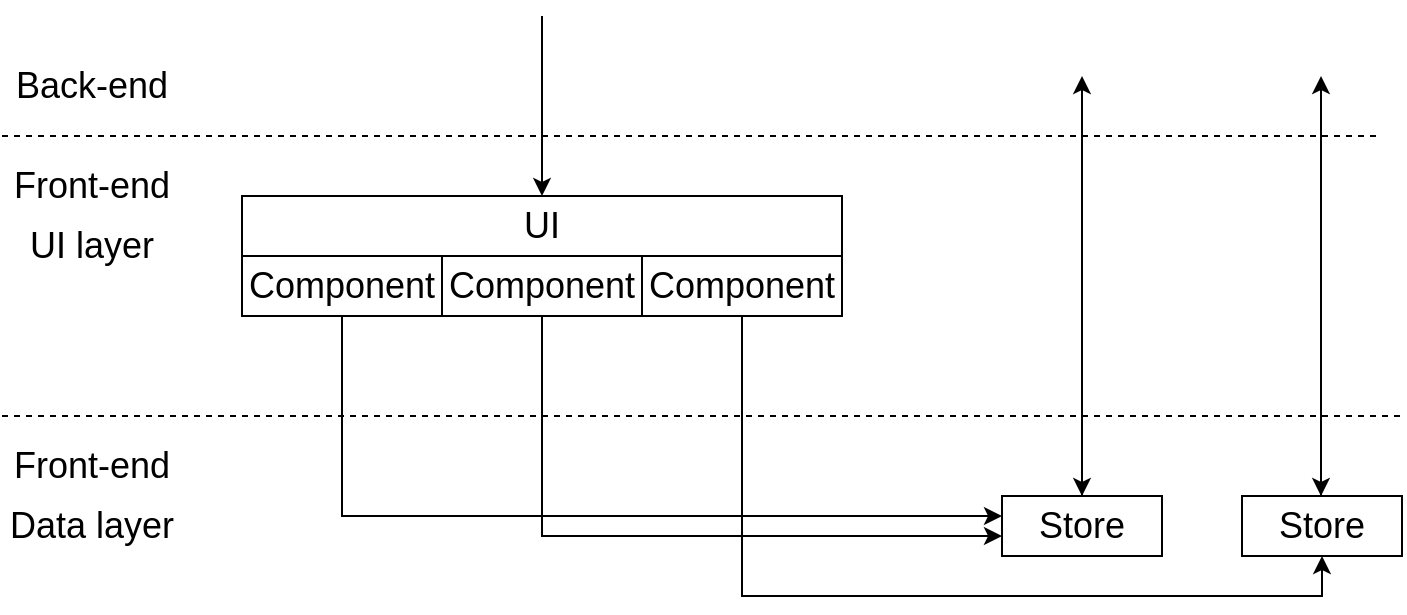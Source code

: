 <mxfile version="20.3.0" type="device"><diagram id="WWmHuTSvxTs2fTyWWiS5" name="Page-1"><mxGraphModel dx="1422" dy="905" grid="1" gridSize="10" guides="1" tooltips="1" connect="1" arrows="1" fold="1" page="1" pageScale="1" pageWidth="850" pageHeight="1100" math="0" shadow="0"><root><mxCell id="0"/><mxCell id="1" parent="0"/><mxCell id="U5smv_vHdtkA6mjVoCkT-1" value="" style="endArrow=none;dashed=1;html=1;rounded=0;" parent="1" edge="1"><mxGeometry width="50" height="50" relative="1" as="geometry"><mxPoint x="140" y="250" as="sourcePoint"/><mxPoint x="830" y="250" as="targetPoint"/></mxGeometry></mxCell><mxCell id="U5smv_vHdtkA6mjVoCkT-2" value="Back-end" style="text;html=1;strokeColor=none;fillColor=none;align=center;verticalAlign=middle;whiteSpace=wrap;rounded=0;fontSize=18;" parent="1" vertex="1"><mxGeometry x="140" y="210" width="90" height="30" as="geometry"/></mxCell><mxCell id="U5smv_vHdtkA6mjVoCkT-4" value="" style="endArrow=classic;html=1;rounded=0;fontSize=18;" parent="1" target="U5smv_vHdtkA6mjVoCkT-6" edge="1"><mxGeometry width="50" height="50" relative="1" as="geometry"><mxPoint x="410" y="190" as="sourcePoint"/><mxPoint x="435" y="280" as="targetPoint"/></mxGeometry></mxCell><mxCell id="U5smv_vHdtkA6mjVoCkT-6" value="UI" style="rounded=0;whiteSpace=wrap;html=1;fontSize=18;" parent="1" vertex="1"><mxGeometry x="260" y="280" width="300" height="30" as="geometry"/></mxCell><mxCell id="U5smv_vHdtkA6mjVoCkT-9" value="Front-end" style="text;html=1;strokeColor=none;fillColor=none;align=center;verticalAlign=middle;whiteSpace=wrap;rounded=0;fontSize=18;" parent="1" vertex="1"><mxGeometry x="140" y="260" width="90" height="30" as="geometry"/></mxCell><mxCell id="l3m3ihCRVix5unINBIPQ-8" style="edgeStyle=orthogonalEdgeStyle;rounded=0;orthogonalLoop=1;jettySize=auto;html=1;" parent="1" edge="1"><mxGeometry relative="1" as="geometry"><mxPoint x="680" y="220" as="targetPoint"/><Array as="points"><mxPoint x="680" y="340"/><mxPoint x="680" y="340"/></Array><mxPoint x="680" y="430" as="sourcePoint"/></mxGeometry></mxCell><mxCell id="l3m3ihCRVix5unINBIPQ-4" value="" style="endArrow=none;dashed=1;html=1;rounded=0;" parent="1" edge="1"><mxGeometry width="50" height="50" relative="1" as="geometry"><mxPoint x="140" y="390" as="sourcePoint"/><mxPoint x="840" y="390" as="targetPoint"/></mxGeometry></mxCell><mxCell id="l3m3ihCRVix5unINBIPQ-9" style="edgeStyle=orthogonalEdgeStyle;rounded=0;orthogonalLoop=1;jettySize=auto;html=1;" parent="1" edge="1"><mxGeometry relative="1" as="geometry"><mxPoint x="680" y="430" as="targetPoint"/><mxPoint x="680" y="240" as="sourcePoint"/><Array as="points"><mxPoint x="680" y="240"/></Array></mxGeometry></mxCell><mxCell id="iDtpndBPE8QMNVC3PvXf-18" style="edgeStyle=orthogonalEdgeStyle;rounded=0;orthogonalLoop=1;jettySize=auto;html=1;" edge="1" parent="1" source="l3m3ihCRVix5unINBIPQ-14" target="iDtpndBPE8QMNVC3PvXf-14"><mxGeometry relative="1" as="geometry"><Array as="points"><mxPoint x="310" y="440"/></Array></mxGeometry></mxCell><mxCell id="l3m3ihCRVix5unINBIPQ-14" value="Component" style="rounded=0;whiteSpace=wrap;html=1;fontSize=18;" parent="1" vertex="1"><mxGeometry x="260" y="310" width="100" height="30" as="geometry"/></mxCell><mxCell id="iDtpndBPE8QMNVC3PvXf-19" style="edgeStyle=orthogonalEdgeStyle;rounded=0;orthogonalLoop=1;jettySize=auto;html=1;" edge="1" parent="1" source="l3m3ihCRVix5unINBIPQ-16" target="iDtpndBPE8QMNVC3PvXf-14"><mxGeometry relative="1" as="geometry"><Array as="points"><mxPoint x="410" y="450"/></Array></mxGeometry></mxCell><mxCell id="l3m3ihCRVix5unINBIPQ-16" value="Component" style="rounded=0;whiteSpace=wrap;html=1;fontSize=18;" parent="1" vertex="1"><mxGeometry x="360" y="310" width="100" height="30" as="geometry"/></mxCell><mxCell id="iDtpndBPE8QMNVC3PvXf-23" style="edgeStyle=orthogonalEdgeStyle;rounded=0;orthogonalLoop=1;jettySize=auto;html=1;" edge="1" parent="1" source="l3m3ihCRVix5unINBIPQ-17" target="iDtpndBPE8QMNVC3PvXf-17"><mxGeometry relative="1" as="geometry"><Array as="points"><mxPoint x="510" y="480"/><mxPoint x="800" y="480"/></Array></mxGeometry></mxCell><mxCell id="l3m3ihCRVix5unINBIPQ-17" value="Component" style="rounded=0;whiteSpace=wrap;html=1;fontSize=18;" parent="1" vertex="1"><mxGeometry x="460" y="310" width="100" height="30" as="geometry"/></mxCell><mxCell id="l3m3ihCRVix5unINBIPQ-25" value="UI layer" style="text;html=1;strokeColor=none;fillColor=none;align=center;verticalAlign=middle;whiteSpace=wrap;rounded=0;fontSize=18;" parent="1" vertex="1"><mxGeometry x="140" y="290" width="90" height="30" as="geometry"/></mxCell><mxCell id="l3m3ihCRVix5unINBIPQ-26" value="Data layer" style="text;html=1;strokeColor=none;fillColor=none;align=center;verticalAlign=middle;whiteSpace=wrap;rounded=0;fontSize=18;" parent="1" vertex="1"><mxGeometry x="140" y="430" width="90" height="30" as="geometry"/></mxCell><mxCell id="l3m3ihCRVix5unINBIPQ-27" value="Front-end" style="text;html=1;strokeColor=none;fillColor=none;align=center;verticalAlign=middle;whiteSpace=wrap;rounded=0;fontSize=18;" parent="1" vertex="1"><mxGeometry x="140" y="400" width="90" height="30" as="geometry"/></mxCell><mxCell id="iDtpndBPE8QMNVC3PvXf-14" value="Store" style="rounded=0;whiteSpace=wrap;html=1;fontSize=18;" vertex="1" parent="1"><mxGeometry x="640" y="430" width="80" height="30" as="geometry"/></mxCell><mxCell id="iDtpndBPE8QMNVC3PvXf-17" value="Store" style="rounded=0;whiteSpace=wrap;html=1;fontSize=18;" vertex="1" parent="1"><mxGeometry x="760" y="430" width="80" height="30" as="geometry"/></mxCell><mxCell id="iDtpndBPE8QMNVC3PvXf-24" style="edgeStyle=orthogonalEdgeStyle;rounded=0;orthogonalLoop=1;jettySize=auto;html=1;" edge="1" parent="1"><mxGeometry relative="1" as="geometry"><mxPoint x="799.5" y="220" as="targetPoint"/><Array as="points"><mxPoint x="799.5" y="340"/><mxPoint x="799.5" y="340"/></Array><mxPoint x="799.5" y="430" as="sourcePoint"/></mxGeometry></mxCell><mxCell id="iDtpndBPE8QMNVC3PvXf-25" style="edgeStyle=orthogonalEdgeStyle;rounded=0;orthogonalLoop=1;jettySize=auto;html=1;" edge="1" parent="1"><mxGeometry relative="1" as="geometry"><mxPoint x="799.5" y="430" as="targetPoint"/><mxPoint x="799.5" y="240" as="sourcePoint"/><Array as="points"><mxPoint x="799.5" y="240"/></Array></mxGeometry></mxCell></root></mxGraphModel></diagram></mxfile>